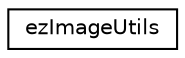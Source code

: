 digraph "Graphical Class Hierarchy"
{
 // LATEX_PDF_SIZE
  edge [fontname="Helvetica",fontsize="10",labelfontname="Helvetica",labelfontsize="10"];
  node [fontname="Helvetica",fontsize="10",shape=record];
  rankdir="LR";
  Node0 [label="ezImageUtils",height=0.2,width=0.4,color="black", fillcolor="white", style="filled",URL="$dd/d56/classez_image_utils.htm",tooltip=" "];
}
